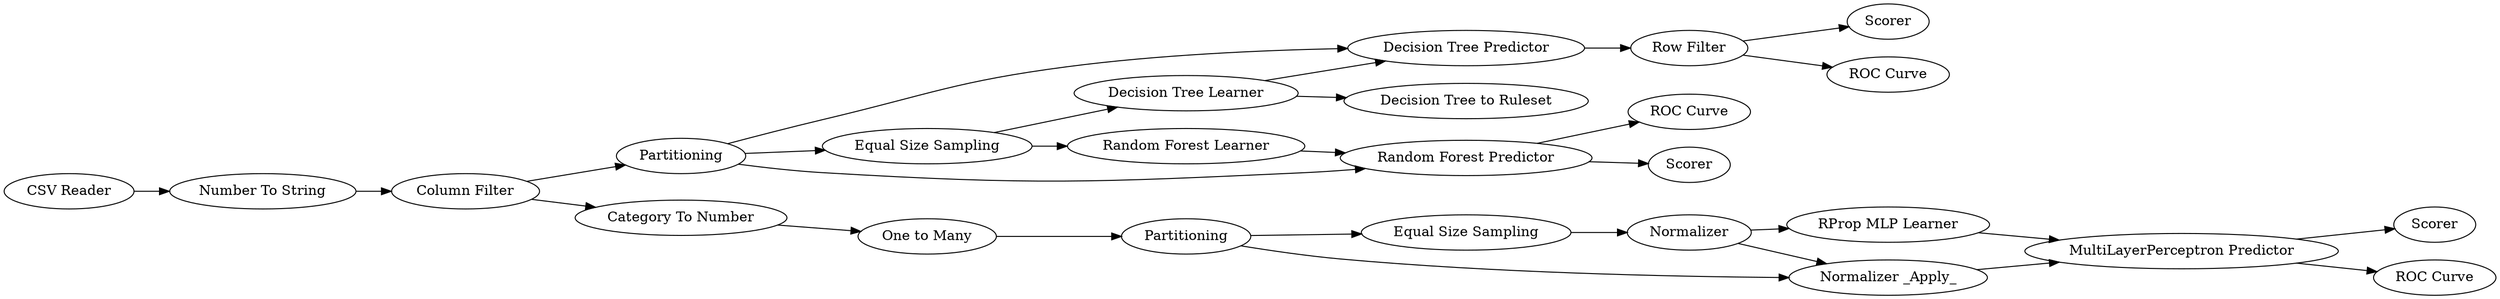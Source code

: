 digraph {
	1 [label="CSV Reader"]
	3 [label=Partitioning]
	7 [label=Scorer]
	8 [label="Number To String"]
	9 [label="Column Filter"]
	10 [label="Decision Tree Learner"]
	11 [label="Decision Tree Predictor"]
	12 [label="Equal Size Sampling"]
	13 [label="ROC Curve"]
	14 [label="Row Filter"]
	15 [label="Decision Tree to Ruleset"]
	16 [label="One to Many"]
	17 [label=Partitioning]
	18 [label="Equal Size Sampling"]
	19 [label="Category To Number"]
	20 [label=Normalizer]
	21 [label="Normalizer _Apply_"]
	23 [label="RProp MLP Learner"]
	24 [label="MultiLayerPerceptron Predictor"]
	25 [label=Scorer]
	27 [label="ROC Curve"]
	28 [label="Random Forest Learner"]
	29 [label="Random Forest Predictor"]
	30 [label="ROC Curve"]
	31 [label=Scorer]
	1 -> 8
	3 -> 11
	3 -> 12
	3 -> 29
	8 -> 9
	9 -> 3
	9 -> 19
	10 -> 11
	10 -> 15
	11 -> 14
	12 -> 10
	12 -> 28
	14 -> 13
	14 -> 7
	16 -> 17
	17 -> 18
	17 -> 21
	18 -> 20
	19 -> 16
	20 -> 21
	20 -> 23
	21 -> 24
	23 -> 24
	24 -> 25
	24 -> 27
	28 -> 29
	29 -> 30
	29 -> 31
	rankdir=LR
}
